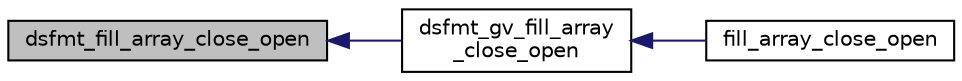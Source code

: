 digraph "dsfmt_fill_array_close_open"
{
 // INTERACTIVE_SVG=YES
  edge [fontname="Helvetica",fontsize="10",labelfontname="Helvetica",labelfontsize="10"];
  node [fontname="Helvetica",fontsize="10",shape=record];
  rankdir="LR";
  Node1 [label="dsfmt_fill_array_close_open",height=0.2,width=0.4,color="black", fillcolor="grey75", style="filled", fontcolor="black"];
  Node1 -> Node2 [dir="back",color="midnightblue",fontsize="10",style="solid",fontname="Helvetica"];
  Node2 [label="dsfmt_gv_fill_array\l_close_open",height=0.2,width=0.4,color="black", fillcolor="white", style="filled",URL="$d_s_f_m_t_8h.html#a55ca4ccdc72ba0b34386df16a3dfd48f"];
  Node2 -> Node3 [dir="back",color="midnightblue",fontsize="10",style="solid",fontname="Helvetica"];
  Node3 [label="fill_array_close_open",height=0.2,width=0.4,color="black", fillcolor="white", style="filled",URL="$d_s_f_m_t_8h.html#adad2a0d2f6a99cabcfd2de855dd9bb7a"];
}

